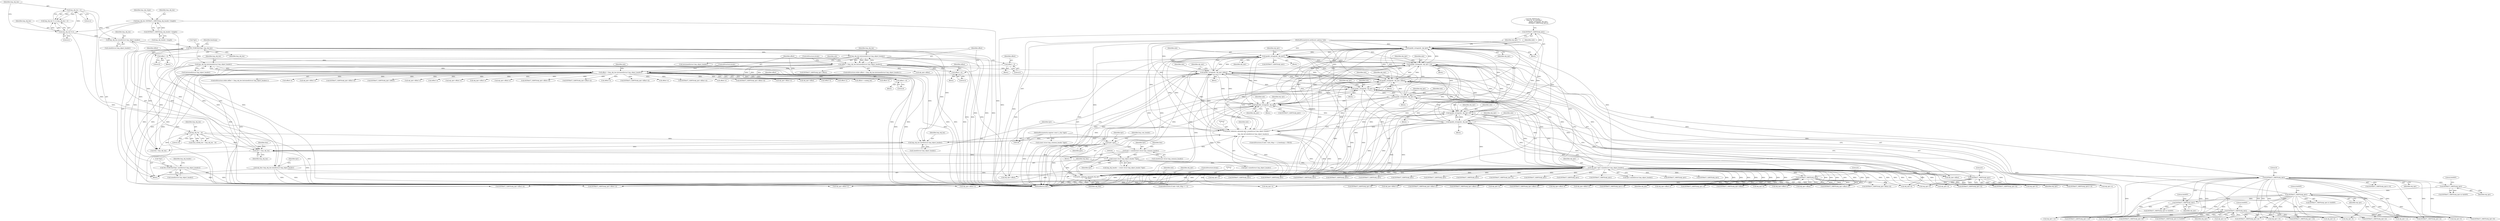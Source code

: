 digraph "1_tcpdump_a25211918f2e790c67d859d20ccf8dbb81da1598@pointer" {
"1000452" [label="(Call,EXTRACT_32BITS(obj_tptr))"];
"1000449" [label="(Call,ipaddr_string(ndo, obj_tptr))"];
"1000366" [label="(Call,ipaddr_string(ndo, obj_tptr))"];
"1001283" [label="(Call,ipaddr_string(ndo, obj_tptr+12))"];
"1001070" [label="(Call,ipaddr_string(ndo, obj_tptr+offset))"];
"1000947" [label="(Call,ipaddr_string(ndo, obj_tptr+offset))"];
"1001347" [label="(Call,print_unknown_data(ndo,obj_tptr,\"\n\t    \",obj_tlen))"];
"1001363" [label="(Call,print_unknown_data(ndo,tptr+sizeof(struct lmp_object_header),\"\n\t    \",\n                               lmp_obj_len-sizeof(struct lmp_object_header)))"];
"1000540" [label="(Call,ipaddr_string(ndo, obj_tptr+8))"];
"1000529" [label="(Call,ipaddr_string(ndo, obj_tptr+4))"];
"1000380" [label="(Call,ip6addr_string(ndo, obj_tptr))"];
"1000592" [label="(Call,ipaddr_string(ndo, obj_tptr+8))"];
"1000581" [label="(Call,ipaddr_string(ndo, obj_tptr+4))"];
"1000110" [label="(MethodParameterIn,netdissect_options *ndo)"];
"1000567" [label="(Call,EXTRACT_16BITS(obj_tptr))"];
"1000307" [label="(Call,obj_tptr=tptr+sizeof(struct lmp_object_header))"];
"1000243" [label="(Call,(const struct lmp_object_header *)tptr)"];
"1001374" [label="(Call,tptr+=lmp_obj_len)"];
"1001370" [label="(Call,lmp_obj_len-sizeof(struct lmp_object_header))"];
"1000934" [label="(Call,lmp_obj_len-(int)sizeof(struct lmp_object_header))"];
"1000319" [label="(Call,ND_TCHECK2(*tptr, lmp_obj_len))"];
"1000236" [label="(Call,ND_TCHECK2(*tptr, sizeof(struct lmp_object_header)))"];
"1000315" [label="(Call,lmp_obj_len-sizeof(struct lmp_object_header))"];
"1000264" [label="(Call,lmp_obj_len < 4)"];
"1000261" [label="(Call,lmp_obj_len % 4)"];
"1000246" [label="(Call,lmp_obj_len=EXTRACT_16BITS(lmp_obj_header->length))"];
"1000248" [label="(Call,EXTRACT_16BITS(lmp_obj_header->length))"];
"1001057" [label="(Call,lmp_obj_len-(int)sizeof(struct lmp_object_header))"];
"1000603" [label="(Call,lmp_obj_len - 16)"];
"1000223" [label="(Call,tptr+=sizeof(const struct lmp_common_header))"];
"1000129" [label="(Call,tptr=pptr)"];
"1000111" [label="(MethodParameterIn,register const u_char *pptr)"];
"1000516" [label="(Call,EXTRACT_16BITS(obj_tptr))"];
"1000313" [label="(Call,obj_tlen=lmp_obj_len-sizeof(struct lmp_object_header))"];
"1000932" [label="(Call,offset < (lmp_obj_len-(int)sizeof(struct lmp_object_header)))"];
"1001035" [label="(Call,offset+=8)"];
"1000928" [label="(Call,offset = 0)"];
"1001055" [label="(Call,offset < (lmp_obj_len-(int)sizeof(struct lmp_object_header)))"];
"1001079" [label="(Call,offset+=4)"];
"1001051" [label="(Call,offset = 0)"];
"1001208" [label="(Call,EXTRACT_16BITS(obj_tptr))"];
"1001204" [label="(Call,EXTRACT_16BITS(obj_tptr))"];
"1001153" [label="(Call,EXTRACT_16BITS(obj_tptr))"];
"1001186" [label="(Call,EXTRACT_16BITS(obj_tptr))"];
"1001182" [label="(Call,EXTRACT_16BITS(obj_tptr))"];
"1000224" [label="(Identifier,tptr)"];
"1000133" [label="(Identifier,lmp_com_header)"];
"1001302" [label="(Call,EXTRACT_32BITS(obj_tptr))"];
"1000241" [label="(Call,lmp_obj_header = (const struct lmp_object_header *)tptr)"];
"1000694" [label="(Call,EXTRACT_16BITS(obj_tptr+offset+2))"];
"1001058" [label="(Identifier,lmp_obj_len)"];
"1000443" [label="(Call,ND_PRINT((ndo, \"\n\t    Node ID: %s (0x%08x)\",\n                        ipaddr_string(ndo, obj_tptr),\n                        EXTRACT_32BITS(obj_tptr))))"];
"1001289" [label="(Call,obj_tptr+12)"];
"1000727" [label="(Call,EXTRACT_32BITS(obj_tptr+offset+8))"];
"1000597" [label="(Call,EXTRACT_32BITS(obj_tptr+8))"];
"1001052" [label="(Identifier,offset)"];
"1000134" [label="(Call,(const struct lmp_common_header *)pptr)"];
"1000967" [label="(Call,offset+4)"];
"1000367" [label="(Identifier,ndo)"];
"1000706" [label="(Call,obj_tptr+offset+4)"];
"1001363" [label="(Call,print_unknown_data(ndo,tptr+sizeof(struct lmp_object_header),\"\n\t    \",\n                               lmp_obj_len-sizeof(struct lmp_object_header)))"];
"1000536" [label="(Call,obj_tptr+4)"];
"1001208" [label="(Call,EXTRACT_16BITS(obj_tptr))"];
"1000264" [label="(Call,lmp_obj_len < 4)"];
"1000931" [label="(ControlStructure,while (offset < (lmp_obj_len-(int)sizeof(struct lmp_object_header)) ))"];
"1001031" [label="(Call,offset+4)"];
"1001070" [label="(Call,ipaddr_string(ndo, obj_tptr+offset))"];
"1001153" [label="(Call,EXTRACT_16BITS(obj_tptr))"];
"1001183" [label="(Identifier,obj_tptr)"];
"1001246" [label="(Call,EXTRACT_16BITS(obj_tptr+4))"];
"1001256" [label="(Call,obj_tptr+6)"];
"1000567" [label="(Call,EXTRACT_16BITS(obj_tptr))"];
"1000604" [label="(Identifier,lmp_obj_len)"];
"1000129" [label="(Call,tptr=pptr)"];
"1000369" [label="(Call,EXTRACT_32BITS(obj_tptr))"];
"1001374" [label="(Call,tptr+=lmp_obj_len)"];
"1000547" [label="(Identifier,obj_tptr)"];
"1000948" [label="(Identifier,ndo)"];
"1001057" [label="(Call,lmp_obj_len-(int)sizeof(struct lmp_object_header))"];
"1001069" [label="(Block,)"];
"1001370" [label="(Call,lmp_obj_len-sizeof(struct lmp_object_header))"];
"1001003" [label="(Call,obj_tptr+offset+4)"];
"1001079" [label="(Call,offset+=4)"];
"1001264" [label="(Call,EXTRACT_16BITS(obj_tptr+8))"];
"1001082" [label="(ControlStructure,break;)"];
"1000974" [label="(Call,EXTRACT_32BITS(obj_tptr+offset+4))"];
"1000260" [label="(Call,lmp_obj_len % 4 || lmp_obj_len < 4)"];
"1001365" [label="(Call,tptr+sizeof(struct lmp_object_header))"];
"1001377" [label="(Call,tlen-=lmp_obj_len)"];
"1001274" [label="(Call,obj_tptr+10)"];
"1000952" [label="(Call,EXTRACT_32BITS(obj_tptr+offset))"];
"1000450" [label="(Identifier,ndo)"];
"1001075" [label="(Call,EXTRACT_32BITS(obj_tptr+offset))"];
"1001185" [label="(Call,EXTRACT_16BITS(obj_tptr) & 0x00FF)"];
"1001351" [label="(Identifier,obj_tlen)"];
"1001203" [label="(Call,EXTRACT_16BITS(obj_tptr) & 0x00FF)"];
"1001273" [label="(Call,EXTRACT_16BITS(obj_tptr+10))"];
"1000225" [label="(Call,sizeof(const struct lmp_common_header))"];
"1000308" [label="(Identifier,obj_tptr)"];
"1000664" [label="(Call,offset+2)"];
"1001330" [label="(Call,obj_tptr+2)"];
"1000246" [label="(Call,lmp_obj_len=EXTRACT_16BITS(lmp_obj_header->length))"];
"1001029" [label="(Call,obj_tptr+offset+4)"];
"1000322" [label="(Identifier,lmp_obj_len)"];
"1001247" [label="(Call,obj_tptr+4)"];
"1000316" [label="(Identifier,lmp_obj_len)"];
"1000594" [label="(Call,obj_tptr+8)"];
"1000131" [label="(Identifier,pptr)"];
"1000935" [label="(Identifier,lmp_obj_len)"];
"1001210" [label="(Literal,0x00FF)"];
"1001102" [label="(Call,EXTRACT_32BITS(obj_tptr))"];
"1001023" [label="(Call,offset+4)"];
"1000662" [label="(Call,obj_tptr+offset+2)"];
"1001221" [label="(Call,obj_tptr+2)"];
"1001255" [label="(Call,EXTRACT_16BITS(obj_tptr+6))"];
"1000991" [label="(Call,obj_tptr+offset+4)"];
"1001288" [label="(Call,EXTRACT_32BITS(obj_tptr+12))"];
"1001348" [label="(Identifier,ndo)"];
"1000752" [label="(Call,EXTRACT_32BITS(obj_tptr+offset+4))"];
"1001378" [label="(Identifier,tlen)"];
"1000541" [label="(Identifier,ndo)"];
"1000669" [label="(Call,EXTRACT_16BITS(obj_tptr+offset+2))"];
"1001155" [label="(Literal,8)"];
"1001152" [label="(Call,EXTRACT_16BITS(obj_tptr)>>8)"];
"1000265" [label="(Identifier,lmp_obj_len)"];
"1000366" [label="(Call,ipaddr_string(ndo, obj_tptr))"];
"1001080" [label="(Identifier,offset)"];
"1000592" [label="(Call,ipaddr_string(ndo, obj_tptr+8))"];
"1000517" [label="(Identifier,obj_tptr)"];
"1000542" [label="(Call,obj_tptr+8)"];
"1001341" [label="(ControlStructure,if (ndo->ndo_vflag <= 1))"];
"1000568" [label="(Identifier,obj_tptr)"];
"1000324" [label="(Identifier,hexdump)"];
"1001066" [label="(Identifier,ndo)"];
"1001376" [label="(Identifier,lmp_obj_len)"];
"1000253" [label="(Identifier,lmp_obj_ctype)"];
"1001186" [label="(Call,EXTRACT_16BITS(obj_tptr))"];
"1000381" [label="(Identifier,ndo)"];
"1001021" [label="(Call,obj_tptr+offset+4)"];
"1001206" [label="(Literal,0x00FF)"];
"1000975" [label="(Call,obj_tptr+offset+4)"];
"1000261" [label="(Call,lmp_obj_len % 4)"];
"1000537" [label="(Identifier,obj_tptr)"];
"1000943" [label="(Identifier,ndo)"];
"1000755" [label="(Call,offset+4)"];
"1001209" [label="(Identifier,obj_tptr)"];
"1001181" [label="(Call,EXTRACT_16BITS(obj_tptr) & 0x00FF)"];
"1000930" [label="(Literal,0)"];
"1000415" [label="(Call,EXTRACT_32BITS(obj_tptr))"];
"1001055" [label="(Call,offset < (lmp_obj_len-(int)sizeof(struct lmp_object_header)))"];
"1000588" [label="(Call,obj_tptr+4)"];
"1000954" [label="(Identifier,obj_tptr)"];
"1000964" [label="(Call,EXTRACT_32BITS(obj_tptr+offset+4))"];
"1001204" [label="(Call,EXTRACT_16BITS(obj_tptr))"];
"1001375" [label="(Identifier,tptr)"];
"1000382" [label="(Identifier,obj_tptr)"];
"1000384" [label="(Identifier,obj_tptr)"];
"1000235" [label="(Block,)"];
"1000245" [label="(Identifier,tptr)"];
"1000242" [label="(Identifier,lmp_obj_header)"];
"1000228" [label="(Identifier,tlen)"];
"1000530" [label="(Identifier,ndo)"];
"1000946" [label="(Block,)"];
"1001072" [label="(Call,obj_tptr+offset)"];
"1001371" [label="(Identifier,lmp_obj_len)"];
"1001036" [label="(Identifier,offset)"];
"1001002" [label="(Call,EXTRACT_32BITS(obj_tptr+offset+4))"];
"1000448" [label="(Block,)"];
"1000892" [label="(Call,EXTRACT_16BITS(obj_tptr))"];
"1000977" [label="(Call,offset+4)"];
"1000427" [label="(Call,EXTRACT_32BITS(obj_tptr))"];
"1001037" [label="(Literal,8)"];
"1001054" [label="(ControlStructure,while (offset < (lmp_obj_len-(int)sizeof(struct lmp_object_header)) ))"];
"1000451" [label="(Identifier,obj_tptr)"];
"1000582" [label="(Identifier,ndo)"];
"1000540" [label="(Call,ipaddr_string(ndo, obj_tptr+8))"];
"1000705" [label="(Call,EXTRACT_32BITS(obj_tptr+offset+4))"];
"1000928" [label="(Call,offset = 0)"];
"1000379" [label="(Block,)"];
"1001349" [label="(Identifier,obj_tptr)"];
"1000263" [label="(Literal,4)"];
"1001236" [label="(Call,obj_tptr+2)"];
"1001063" [label="(Block,)"];
"1001184" [label="(Literal,0x00FF)"];
"1000452" [label="(Call,EXTRACT_32BITS(obj_tptr))"];
"1001081" [label="(Literal,4)"];
"1001284" [label="(Identifier,ndo)"];
"1000535" [label="(Call,EXTRACT_32BITS(obj_tptr+4))"];
"1001235" [label="(Call,EXTRACT_16BITS(obj_tptr+2))"];
"1000309" [label="(Call,tptr+sizeof(struct lmp_object_header))"];
"1000934" [label="(Call,lmp_obj_len-(int)sizeof(struct lmp_object_header))"];
"1000383" [label="(Call,EXTRACT_32BITS(obj_tptr))"];
"1000343" [label="(Call,EXTRACT_32BITS(obj_tptr))"];
"1001282" [label="(Block,)"];
"1000583" [label="(Call,obj_tptr+4)"];
"1000314" [label="(Identifier,obj_tlen)"];
"1001114" [label="(Call,EXTRACT_32BITS(obj_tptr))"];
"1000728" [label="(Call,obj_tptr+offset+8)"];
"1000380" [label="(Call,ip6addr_string(ndo, obj_tptr))"];
"1000569" [label="(Literal,8)"];
"1000914" [label="(Call,EXTRACT_32BITS(obj_tptr))"];
"1001051" [label="(Call,offset = 0)"];
"1000695" [label="(Call,obj_tptr+offset+2)"];
"1001364" [label="(Identifier,ndo)"];
"1000110" [label="(MethodParameterIn,netdissect_options *ndo)"];
"1000315" [label="(Call,lmp_obj_len-sizeof(struct lmp_object_header))"];
"1000790" [label="(Call,EXTRACT_16BITS(obj_tptr))"];
"1000266" [label="(Literal,4)"];
"1001352" [label="(ControlStructure,break;)"];
"1000531" [label="(Call,obj_tptr+4)"];
"1001329" [label="(Call,EXTRACT_16BITS(obj_tptr+2))"];
"1000949" [label="(Call,obj_tptr+offset)"];
"1001154" [label="(Identifier,obj_tptr)"];
"1000687" [label="(Call,obj_tptr+offset+2)"];
"1000587" [label="(Call,EXTRACT_32BITS(obj_tptr+4))"];
"1001353" [label="(ControlStructure,if (ndo->ndo_vflag > 1 || hexdump==TRUE))"];
"1000248" [label="(Call,EXTRACT_16BITS(lmp_obj_header->length))"];
"1000936" [label="(Call,(int)sizeof(struct lmp_object_header))"];
"1001265" [label="(Call,obj_tptr+8)"];
"1001283" [label="(Call,ipaddr_string(ndo, obj_tptr+12))"];
"1001369" [label="(Literal,\"\n\t    \")"];
"1000546" [label="(Call,obj_tptr+8)"];
"1001220" [label="(Call,EXTRACT_16BITS(obj_tptr+2))"];
"1000494" [label="(Call,EXTRACT_32BITS(obj_tptr))"];
"1000516" [label="(Call,EXTRACT_16BITS(obj_tptr))"];
"1000518" [label="(Literal,8)"];
"1001071" [label="(Identifier,ndo)"];
"1000539" [label="(Block,)"];
"1000661" [label="(Call,EXTRACT_16BITS(obj_tptr+offset+2))"];
"1000223" [label="(Call,tptr+=sizeof(const struct lmp_common_header))"];
"1000545" [label="(Call,EXTRACT_32BITS(obj_tptr+8))"];
"1000990" [label="(Call,EXTRACT_32BITS(obj_tptr+offset+4))"];
"1000365" [label="(Block,)"];
"1000767" [label="(Call,offset+=subobj_len)"];
"1000394" [label="(Call,EXTRACT_32BITS(obj_tptr))"];
"1000940" [label="(Block,)"];
"1000471" [label="(Call,EXTRACT_16BITS(obj_tptr))"];
"1000449" [label="(Call,ipaddr_string(ndo, obj_tptr))"];
"1001347" [label="(Call,print_unknown_data(ndo,obj_tptr,\"\n\t    \",obj_tlen))"];
"1000591" [label="(Block,)"];
"1001056" [label="(Identifier,offset)"];
"1000320" [label="(Call,*tptr)"];
"1000603" [label="(Call,lmp_obj_len - 16)"];
"1000262" [label="(Identifier,lmp_obj_len)"];
"1000605" [label="(Literal,16)"];
"1001372" [label="(Call,sizeof(struct lmp_object_header))"];
"1000753" [label="(Call,obj_tptr+offset+4)"];
"1000529" [label="(Call,ipaddr_string(ndo, obj_tptr+4))"];
"1000580" [label="(Block,)"];
"1000239" [label="(Call,sizeof(struct lmp_object_header))"];
"1000599" [label="(Identifier,obj_tptr)"];
"1000598" [label="(Call,obj_tptr+8)"];
"1001187" [label="(Identifier,obj_tptr)"];
"1000932" [label="(Call,offset < (lmp_obj_len-(int)sizeof(struct lmp_object_header)))"];
"1000321" [label="(Identifier,tptr)"];
"1000670" [label="(Call,obj_tptr+offset+2)"];
"1000589" [label="(Identifier,obj_tptr)"];
"1001053" [label="(Literal,0)"];
"1001205" [label="(Identifier,obj_tptr)"];
"1000313" [label="(Call,obj_tlen=lmp_obj_len-sizeof(struct lmp_object_header))"];
"1000368" [label="(Identifier,obj_tptr)"];
"1000581" [label="(Call,ipaddr_string(ndo, obj_tptr+4))"];
"1001350" [label="(Literal,\"\n\t    \")"];
"1000993" [label="(Call,offset+4)"];
"1000925" [label="(Block,)"];
"1001188" [label="(Literal,0x00FF)"];
"1000247" [label="(Identifier,lmp_obj_len)"];
"1000929" [label="(Identifier,offset)"];
"1001028" [label="(Call,EXTRACT_32BITS(obj_tptr+offset+4))"];
"1001207" [label="(Call,EXTRACT_16BITS(obj_tptr) & 0x00FF)"];
"1001285" [label="(Call,obj_tptr+12)"];
"1000622" [label="(Call,obj_tptr+offset)"];
"1000686" [label="(Call,EXTRACT_16BITS(obj_tptr+offset+2))"];
"1001386" [label="(MethodReturn,RET)"];
"1000453" [label="(Identifier,obj_tptr)"];
"1000933" [label="(Identifier,offset)"];
"1001048" [label="(Block,)"];
"1000130" [label="(Identifier,tptr)"];
"1001059" [label="(Call,(int)sizeof(struct lmp_object_header))"];
"1000601" [label="(Call,total_subobj_len = lmp_obj_len - 16)"];
"1001005" [label="(Call,offset+4)"];
"1001290" [label="(Identifier,obj_tptr)"];
"1000236" [label="(Call,ND_TCHECK2(*tptr, sizeof(struct lmp_object_header)))"];
"1000566" [label="(Call,EXTRACT_16BITS(obj_tptr)>>8)"];
"1000621" [label="(Call,EXTRACT_16BITS(obj_tptr+offset))"];
"1000947" [label="(Call,ipaddr_string(ndo, obj_tptr+offset))"];
"1000249" [label="(Call,lmp_obj_header->length)"];
"1000370" [label="(Identifier,obj_tptr)"];
"1000593" [label="(Identifier,ndo)"];
"1000515" [label="(Call,EXTRACT_16BITS(obj_tptr)>>8)"];
"1001038" [label="(ControlStructure,break;)"];
"1001077" [label="(Identifier,obj_tptr)"];
"1000528" [label="(Block,)"];
"1000111" [label="(MethodParameterIn,register const u_char *pptr)"];
"1000237" [label="(Call,*tptr)"];
"1000319" [label="(Call,ND_TCHECK2(*tptr, lmp_obj_len))"];
"1001076" [label="(Call,obj_tptr+offset)"];
"1000113" [label="(Block,)"];
"1001182" [label="(Call,EXTRACT_16BITS(obj_tptr))"];
"1000243" [label="(Call,(const struct lmp_object_header *)tptr)"];
"1001020" [label="(Call,EXTRACT_32BITS(obj_tptr+offset+4))"];
"1001136" [label="(Call,EXTRACT_16BITS(obj_tptr))"];
"1000965" [label="(Call,obj_tptr+offset+4)"];
"1000317" [label="(Call,sizeof(struct lmp_object_header))"];
"1000307" [label="(Call,obj_tptr=tptr+sizeof(struct lmp_object_header))"];
"1001035" [label="(Call,offset+=8)"];
"1000953" [label="(Call,obj_tptr+offset)"];
"1000452" -> "1000448"  [label="AST: "];
"1000452" -> "1000453"  [label="CFG: "];
"1000453" -> "1000452"  [label="AST: "];
"1000443" -> "1000452"  [label="CFG: "];
"1000452" -> "1001386"  [label="DDG: "];
"1000452" -> "1001386"  [label="DDG: "];
"1000449" -> "1000452"  [label="DDG: "];
"1000449" -> "1000448"  [label="AST: "];
"1000449" -> "1000451"  [label="CFG: "];
"1000450" -> "1000449"  [label="AST: "];
"1000451" -> "1000449"  [label="AST: "];
"1000453" -> "1000449"  [label="CFG: "];
"1000449" -> "1001386"  [label="DDG: "];
"1000449" -> "1001386"  [label="DDG: "];
"1000449" -> "1000366"  [label="DDG: "];
"1000449" -> "1000380"  [label="DDG: "];
"1000366" -> "1000449"  [label="DDG: "];
"1001283" -> "1000449"  [label="DDG: "];
"1001070" -> "1000449"  [label="DDG: "];
"1000947" -> "1000449"  [label="DDG: "];
"1001347" -> "1000449"  [label="DDG: "];
"1001363" -> "1000449"  [label="DDG: "];
"1000540" -> "1000449"  [label="DDG: "];
"1000380" -> "1000449"  [label="DDG: "];
"1000592" -> "1000449"  [label="DDG: "];
"1000110" -> "1000449"  [label="DDG: "];
"1000307" -> "1000449"  [label="DDG: "];
"1000449" -> "1000529"  [label="DDG: "];
"1000449" -> "1000581"  [label="DDG: "];
"1000449" -> "1000947"  [label="DDG: "];
"1000449" -> "1001070"  [label="DDG: "];
"1000449" -> "1001283"  [label="DDG: "];
"1000449" -> "1001347"  [label="DDG: "];
"1000449" -> "1001363"  [label="DDG: "];
"1000366" -> "1000365"  [label="AST: "];
"1000366" -> "1000368"  [label="CFG: "];
"1000367" -> "1000366"  [label="AST: "];
"1000368" -> "1000366"  [label="AST: "];
"1000370" -> "1000366"  [label="CFG: "];
"1000366" -> "1001386"  [label="DDG: "];
"1000366" -> "1001386"  [label="DDG: "];
"1001283" -> "1000366"  [label="DDG: "];
"1001070" -> "1000366"  [label="DDG: "];
"1000947" -> "1000366"  [label="DDG: "];
"1001347" -> "1000366"  [label="DDG: "];
"1001363" -> "1000366"  [label="DDG: "];
"1000540" -> "1000366"  [label="DDG: "];
"1000380" -> "1000366"  [label="DDG: "];
"1000592" -> "1000366"  [label="DDG: "];
"1000110" -> "1000366"  [label="DDG: "];
"1000307" -> "1000366"  [label="DDG: "];
"1000366" -> "1000369"  [label="DDG: "];
"1000366" -> "1000380"  [label="DDG: "];
"1000366" -> "1000529"  [label="DDG: "];
"1000366" -> "1000581"  [label="DDG: "];
"1000366" -> "1000947"  [label="DDG: "];
"1000366" -> "1001070"  [label="DDG: "];
"1000366" -> "1001283"  [label="DDG: "];
"1000366" -> "1001347"  [label="DDG: "];
"1000366" -> "1001363"  [label="DDG: "];
"1001283" -> "1001282"  [label="AST: "];
"1001283" -> "1001285"  [label="CFG: "];
"1001284" -> "1001283"  [label="AST: "];
"1001285" -> "1001283"  [label="AST: "];
"1001290" -> "1001283"  [label="CFG: "];
"1001283" -> "1001386"  [label="DDG: "];
"1001283" -> "1001386"  [label="DDG: "];
"1001283" -> "1000380"  [label="DDG: "];
"1001283" -> "1000529"  [label="DDG: "];
"1001283" -> "1000581"  [label="DDG: "];
"1001283" -> "1000947"  [label="DDG: "];
"1001283" -> "1001070"  [label="DDG: "];
"1001070" -> "1001283"  [label="DDG: "];
"1000947" -> "1001283"  [label="DDG: "];
"1001347" -> "1001283"  [label="DDG: "];
"1001363" -> "1001283"  [label="DDG: "];
"1000540" -> "1001283"  [label="DDG: "];
"1000380" -> "1001283"  [label="DDG: "];
"1000592" -> "1001283"  [label="DDG: "];
"1000110" -> "1001283"  [label="DDG: "];
"1001208" -> "1001283"  [label="DDG: "];
"1001153" -> "1001283"  [label="DDG: "];
"1001186" -> "1001283"  [label="DDG: "];
"1001283" -> "1001347"  [label="DDG: "];
"1001283" -> "1001363"  [label="DDG: "];
"1001070" -> "1001069"  [label="AST: "];
"1001070" -> "1001072"  [label="CFG: "];
"1001071" -> "1001070"  [label="AST: "];
"1001072" -> "1001070"  [label="AST: "];
"1001077" -> "1001070"  [label="CFG: "];
"1001070" -> "1001386"  [label="DDG: "];
"1001070" -> "1001386"  [label="DDG: "];
"1001070" -> "1000380"  [label="DDG: "];
"1001070" -> "1000529"  [label="DDG: "];
"1001070" -> "1000581"  [label="DDG: "];
"1001070" -> "1000947"  [label="DDG: "];
"1000947" -> "1001070"  [label="DDG: "];
"1001347" -> "1001070"  [label="DDG: "];
"1001363" -> "1001070"  [label="DDG: "];
"1000540" -> "1001070"  [label="DDG: "];
"1000380" -> "1001070"  [label="DDG: "];
"1000592" -> "1001070"  [label="DDG: "];
"1000110" -> "1001070"  [label="DDG: "];
"1000307" -> "1001070"  [label="DDG: "];
"1001055" -> "1001070"  [label="DDG: "];
"1001070" -> "1001347"  [label="DDG: "];
"1001070" -> "1001363"  [label="DDG: "];
"1000947" -> "1000946"  [label="AST: "];
"1000947" -> "1000949"  [label="CFG: "];
"1000948" -> "1000947"  [label="AST: "];
"1000949" -> "1000947"  [label="AST: "];
"1000954" -> "1000947"  [label="CFG: "];
"1000947" -> "1001386"  [label="DDG: "];
"1000947" -> "1001386"  [label="DDG: "];
"1000947" -> "1000380"  [label="DDG: "];
"1000947" -> "1000529"  [label="DDG: "];
"1000947" -> "1000581"  [label="DDG: "];
"1001347" -> "1000947"  [label="DDG: "];
"1001363" -> "1000947"  [label="DDG: "];
"1000540" -> "1000947"  [label="DDG: "];
"1000380" -> "1000947"  [label="DDG: "];
"1000592" -> "1000947"  [label="DDG: "];
"1000110" -> "1000947"  [label="DDG: "];
"1000307" -> "1000947"  [label="DDG: "];
"1000932" -> "1000947"  [label="DDG: "];
"1000947" -> "1001347"  [label="DDG: "];
"1000947" -> "1001363"  [label="DDG: "];
"1001347" -> "1001341"  [label="AST: "];
"1001347" -> "1001351"  [label="CFG: "];
"1001348" -> "1001347"  [label="AST: "];
"1001349" -> "1001347"  [label="AST: "];
"1001350" -> "1001347"  [label="AST: "];
"1001351" -> "1001347"  [label="AST: "];
"1001352" -> "1001347"  [label="CFG: "];
"1001347" -> "1001386"  [label="DDG: "];
"1001347" -> "1001386"  [label="DDG: "];
"1001347" -> "1001386"  [label="DDG: "];
"1001347" -> "1001386"  [label="DDG: "];
"1001347" -> "1000380"  [label="DDG: "];
"1001347" -> "1000529"  [label="DDG: "];
"1001347" -> "1000581"  [label="DDG: "];
"1001363" -> "1001347"  [label="DDG: "];
"1000540" -> "1001347"  [label="DDG: "];
"1000380" -> "1001347"  [label="DDG: "];
"1000592" -> "1001347"  [label="DDG: "];
"1000110" -> "1001347"  [label="DDG: "];
"1000307" -> "1001347"  [label="DDG: "];
"1000313" -> "1001347"  [label="DDG: "];
"1001347" -> "1001363"  [label="DDG: "];
"1001363" -> "1001353"  [label="AST: "];
"1001363" -> "1001370"  [label="CFG: "];
"1001364" -> "1001363"  [label="AST: "];
"1001365" -> "1001363"  [label="AST: "];
"1001369" -> "1001363"  [label="AST: "];
"1001370" -> "1001363"  [label="AST: "];
"1001375" -> "1001363"  [label="CFG: "];
"1001363" -> "1001386"  [label="DDG: "];
"1001363" -> "1001386"  [label="DDG: "];
"1001363" -> "1001386"  [label="DDG: "];
"1001363" -> "1001386"  [label="DDG: "];
"1001363" -> "1000380"  [label="DDG: "];
"1001363" -> "1000529"  [label="DDG: "];
"1001363" -> "1000581"  [label="DDG: "];
"1000540" -> "1001363"  [label="DDG: "];
"1000380" -> "1001363"  [label="DDG: "];
"1000592" -> "1001363"  [label="DDG: "];
"1000110" -> "1001363"  [label="DDG: "];
"1000243" -> "1001363"  [label="DDG: "];
"1001370" -> "1001363"  [label="DDG: "];
"1000540" -> "1000539"  [label="AST: "];
"1000540" -> "1000542"  [label="CFG: "];
"1000541" -> "1000540"  [label="AST: "];
"1000542" -> "1000540"  [label="AST: "];
"1000547" -> "1000540"  [label="CFG: "];
"1000540" -> "1001386"  [label="DDG: "];
"1000540" -> "1001386"  [label="DDG: "];
"1000540" -> "1000380"  [label="DDG: "];
"1000540" -> "1000529"  [label="DDG: "];
"1000529" -> "1000540"  [label="DDG: "];
"1000110" -> "1000540"  [label="DDG: "];
"1000516" -> "1000540"  [label="DDG: "];
"1000307" -> "1000540"  [label="DDG: "];
"1000540" -> "1000581"  [label="DDG: "];
"1000529" -> "1000528"  [label="AST: "];
"1000529" -> "1000531"  [label="CFG: "];
"1000530" -> "1000529"  [label="AST: "];
"1000531" -> "1000529"  [label="AST: "];
"1000537" -> "1000529"  [label="CFG: "];
"1000529" -> "1001386"  [label="DDG: "];
"1000380" -> "1000529"  [label="DDG: "];
"1000592" -> "1000529"  [label="DDG: "];
"1000110" -> "1000529"  [label="DDG: "];
"1000516" -> "1000529"  [label="DDG: "];
"1000307" -> "1000529"  [label="DDG: "];
"1000380" -> "1000379"  [label="AST: "];
"1000380" -> "1000382"  [label="CFG: "];
"1000381" -> "1000380"  [label="AST: "];
"1000382" -> "1000380"  [label="AST: "];
"1000384" -> "1000380"  [label="CFG: "];
"1000380" -> "1001386"  [label="DDG: "];
"1000380" -> "1001386"  [label="DDG: "];
"1000592" -> "1000380"  [label="DDG: "];
"1000110" -> "1000380"  [label="DDG: "];
"1000307" -> "1000380"  [label="DDG: "];
"1000380" -> "1000383"  [label="DDG: "];
"1000380" -> "1000581"  [label="DDG: "];
"1000592" -> "1000591"  [label="AST: "];
"1000592" -> "1000594"  [label="CFG: "];
"1000593" -> "1000592"  [label="AST: "];
"1000594" -> "1000592"  [label="AST: "];
"1000599" -> "1000592"  [label="CFG: "];
"1000592" -> "1001386"  [label="DDG: "];
"1000592" -> "1001386"  [label="DDG: "];
"1000592" -> "1000581"  [label="DDG: "];
"1000581" -> "1000592"  [label="DDG: "];
"1000110" -> "1000592"  [label="DDG: "];
"1000567" -> "1000592"  [label="DDG: "];
"1000307" -> "1000592"  [label="DDG: "];
"1000581" -> "1000580"  [label="AST: "];
"1000581" -> "1000583"  [label="CFG: "];
"1000582" -> "1000581"  [label="AST: "];
"1000583" -> "1000581"  [label="AST: "];
"1000589" -> "1000581"  [label="CFG: "];
"1000581" -> "1001386"  [label="DDG: "];
"1000110" -> "1000581"  [label="DDG: "];
"1000567" -> "1000581"  [label="DDG: "];
"1000307" -> "1000581"  [label="DDG: "];
"1000110" -> "1000109"  [label="AST: "];
"1000110" -> "1001386"  [label="DDG: "];
"1000567" -> "1000566"  [label="AST: "];
"1000567" -> "1000568"  [label="CFG: "];
"1000568" -> "1000567"  [label="AST: "];
"1000569" -> "1000567"  [label="CFG: "];
"1000567" -> "1001386"  [label="DDG: "];
"1000567" -> "1000566"  [label="DDG: "];
"1000307" -> "1000567"  [label="DDG: "];
"1000567" -> "1000583"  [label="DDG: "];
"1000567" -> "1000587"  [label="DDG: "];
"1000567" -> "1000588"  [label="DDG: "];
"1000567" -> "1000594"  [label="DDG: "];
"1000567" -> "1000597"  [label="DDG: "];
"1000567" -> "1000598"  [label="DDG: "];
"1000567" -> "1000621"  [label="DDG: "];
"1000567" -> "1000622"  [label="DDG: "];
"1000567" -> "1000661"  [label="DDG: "];
"1000567" -> "1000662"  [label="DDG: "];
"1000567" -> "1000669"  [label="DDG: "];
"1000567" -> "1000670"  [label="DDG: "];
"1000567" -> "1000686"  [label="DDG: "];
"1000567" -> "1000687"  [label="DDG: "];
"1000567" -> "1000694"  [label="DDG: "];
"1000567" -> "1000695"  [label="DDG: "];
"1000567" -> "1000705"  [label="DDG: "];
"1000567" -> "1000706"  [label="DDG: "];
"1000567" -> "1000727"  [label="DDG: "];
"1000567" -> "1000728"  [label="DDG: "];
"1000567" -> "1000752"  [label="DDG: "];
"1000567" -> "1000753"  [label="DDG: "];
"1000307" -> "1000235"  [label="AST: "];
"1000307" -> "1000309"  [label="CFG: "];
"1000308" -> "1000307"  [label="AST: "];
"1000309" -> "1000307"  [label="AST: "];
"1000314" -> "1000307"  [label="CFG: "];
"1000307" -> "1001386"  [label="DDG: "];
"1000307" -> "1001386"  [label="DDG: "];
"1000243" -> "1000307"  [label="DDG: "];
"1000307" -> "1000343"  [label="DDG: "];
"1000307" -> "1000394"  [label="DDG: "];
"1000307" -> "1000415"  [label="DDG: "];
"1000307" -> "1000427"  [label="DDG: "];
"1000307" -> "1000471"  [label="DDG: "];
"1000307" -> "1000494"  [label="DDG: "];
"1000307" -> "1000516"  [label="DDG: "];
"1000307" -> "1000531"  [label="DDG: "];
"1000307" -> "1000535"  [label="DDG: "];
"1000307" -> "1000536"  [label="DDG: "];
"1000307" -> "1000542"  [label="DDG: "];
"1000307" -> "1000545"  [label="DDG: "];
"1000307" -> "1000546"  [label="DDG: "];
"1000307" -> "1000583"  [label="DDG: "];
"1000307" -> "1000587"  [label="DDG: "];
"1000307" -> "1000588"  [label="DDG: "];
"1000307" -> "1000594"  [label="DDG: "];
"1000307" -> "1000597"  [label="DDG: "];
"1000307" -> "1000598"  [label="DDG: "];
"1000307" -> "1000621"  [label="DDG: "];
"1000307" -> "1000622"  [label="DDG: "];
"1000307" -> "1000661"  [label="DDG: "];
"1000307" -> "1000662"  [label="DDG: "];
"1000307" -> "1000669"  [label="DDG: "];
"1000307" -> "1000670"  [label="DDG: "];
"1000307" -> "1000686"  [label="DDG: "];
"1000307" -> "1000687"  [label="DDG: "];
"1000307" -> "1000694"  [label="DDG: "];
"1000307" -> "1000695"  [label="DDG: "];
"1000307" -> "1000705"  [label="DDG: "];
"1000307" -> "1000706"  [label="DDG: "];
"1000307" -> "1000727"  [label="DDG: "];
"1000307" -> "1000728"  [label="DDG: "];
"1000307" -> "1000752"  [label="DDG: "];
"1000307" -> "1000753"  [label="DDG: "];
"1000307" -> "1000790"  [label="DDG: "];
"1000307" -> "1000892"  [label="DDG: "];
"1000307" -> "1000914"  [label="DDG: "];
"1000307" -> "1000949"  [label="DDG: "];
"1000307" -> "1001072"  [label="DDG: "];
"1000307" -> "1001102"  [label="DDG: "];
"1000307" -> "1001114"  [label="DDG: "];
"1000307" -> "1001136"  [label="DDG: "];
"1000307" -> "1001153"  [label="DDG: "];
"1000307" -> "1001302"  [label="DDG: "];
"1000307" -> "1001329"  [label="DDG: "];
"1000307" -> "1001330"  [label="DDG: "];
"1000243" -> "1000241"  [label="AST: "];
"1000243" -> "1000245"  [label="CFG: "];
"1000244" -> "1000243"  [label="AST: "];
"1000245" -> "1000243"  [label="AST: "];
"1000241" -> "1000243"  [label="CFG: "];
"1000243" -> "1001386"  [label="DDG: "];
"1000243" -> "1000241"  [label="DDG: "];
"1001374" -> "1000243"  [label="DDG: "];
"1000223" -> "1000243"  [label="DDG: "];
"1000243" -> "1000309"  [label="DDG: "];
"1000243" -> "1001365"  [label="DDG: "];
"1000243" -> "1001374"  [label="DDG: "];
"1001374" -> "1000235"  [label="AST: "];
"1001374" -> "1001376"  [label="CFG: "];
"1001375" -> "1001374"  [label="AST: "];
"1001376" -> "1001374"  [label="AST: "];
"1001378" -> "1001374"  [label="CFG: "];
"1001374" -> "1001386"  [label="DDG: "];
"1001370" -> "1001374"  [label="DDG: "];
"1000934" -> "1001374"  [label="DDG: "];
"1001057" -> "1001374"  [label="DDG: "];
"1000603" -> "1001374"  [label="DDG: "];
"1000319" -> "1001374"  [label="DDG: "];
"1001370" -> "1001372"  [label="CFG: "];
"1001371" -> "1001370"  [label="AST: "];
"1001372" -> "1001370"  [label="AST: "];
"1000934" -> "1001370"  [label="DDG: "];
"1001057" -> "1001370"  [label="DDG: "];
"1000603" -> "1001370"  [label="DDG: "];
"1000319" -> "1001370"  [label="DDG: "];
"1001370" -> "1001377"  [label="DDG: "];
"1000934" -> "1000932"  [label="AST: "];
"1000934" -> "1000936"  [label="CFG: "];
"1000935" -> "1000934"  [label="AST: "];
"1000936" -> "1000934"  [label="AST: "];
"1000932" -> "1000934"  [label="CFG: "];
"1000934" -> "1001386"  [label="DDG: "];
"1000934" -> "1001386"  [label="DDG: "];
"1000934" -> "1000932"  [label="DDG: "];
"1000934" -> "1000932"  [label="DDG: "];
"1000319" -> "1000934"  [label="DDG: "];
"1000934" -> "1001377"  [label="DDG: "];
"1000319" -> "1000235"  [label="AST: "];
"1000319" -> "1000322"  [label="CFG: "];
"1000320" -> "1000319"  [label="AST: "];
"1000322" -> "1000319"  [label="AST: "];
"1000324" -> "1000319"  [label="CFG: "];
"1000319" -> "1001386"  [label="DDG: "];
"1000319" -> "1001386"  [label="DDG: "];
"1000319" -> "1001386"  [label="DDG: "];
"1000319" -> "1000236"  [label="DDG: "];
"1000236" -> "1000319"  [label="DDG: "];
"1000315" -> "1000319"  [label="DDG: "];
"1000319" -> "1000603"  [label="DDG: "];
"1000319" -> "1001057"  [label="DDG: "];
"1000319" -> "1001377"  [label="DDG: "];
"1000236" -> "1000235"  [label="AST: "];
"1000236" -> "1000239"  [label="CFG: "];
"1000237" -> "1000236"  [label="AST: "];
"1000239" -> "1000236"  [label="AST: "];
"1000242" -> "1000236"  [label="CFG: "];
"1000236" -> "1001386"  [label="DDG: "];
"1000236" -> "1001386"  [label="DDG: "];
"1000315" -> "1000313"  [label="AST: "];
"1000315" -> "1000317"  [label="CFG: "];
"1000316" -> "1000315"  [label="AST: "];
"1000317" -> "1000315"  [label="AST: "];
"1000313" -> "1000315"  [label="CFG: "];
"1000315" -> "1000313"  [label="DDG: "];
"1000264" -> "1000315"  [label="DDG: "];
"1000261" -> "1000315"  [label="DDG: "];
"1000264" -> "1000260"  [label="AST: "];
"1000264" -> "1000266"  [label="CFG: "];
"1000265" -> "1000264"  [label="AST: "];
"1000266" -> "1000264"  [label="AST: "];
"1000260" -> "1000264"  [label="CFG: "];
"1000264" -> "1001386"  [label="DDG: "];
"1000264" -> "1000260"  [label="DDG: "];
"1000264" -> "1000260"  [label="DDG: "];
"1000261" -> "1000264"  [label="DDG: "];
"1000261" -> "1000260"  [label="AST: "];
"1000261" -> "1000263"  [label="CFG: "];
"1000262" -> "1000261"  [label="AST: "];
"1000263" -> "1000261"  [label="AST: "];
"1000265" -> "1000261"  [label="CFG: "];
"1000260" -> "1000261"  [label="CFG: "];
"1000261" -> "1001386"  [label="DDG: "];
"1000261" -> "1000260"  [label="DDG: "];
"1000261" -> "1000260"  [label="DDG: "];
"1000246" -> "1000261"  [label="DDG: "];
"1000246" -> "1000235"  [label="AST: "];
"1000246" -> "1000248"  [label="CFG: "];
"1000247" -> "1000246"  [label="AST: "];
"1000248" -> "1000246"  [label="AST: "];
"1000253" -> "1000246"  [label="CFG: "];
"1000246" -> "1001386"  [label="DDG: "];
"1000248" -> "1000246"  [label="DDG: "];
"1000248" -> "1000249"  [label="CFG: "];
"1000249" -> "1000248"  [label="AST: "];
"1000248" -> "1001386"  [label="DDG: "];
"1001057" -> "1001055"  [label="AST: "];
"1001057" -> "1001059"  [label="CFG: "];
"1001058" -> "1001057"  [label="AST: "];
"1001059" -> "1001057"  [label="AST: "];
"1001055" -> "1001057"  [label="CFG: "];
"1001057" -> "1001386"  [label="DDG: "];
"1001057" -> "1001386"  [label="DDG: "];
"1001057" -> "1001055"  [label="DDG: "];
"1001057" -> "1001055"  [label="DDG: "];
"1001057" -> "1001377"  [label="DDG: "];
"1000603" -> "1000601"  [label="AST: "];
"1000603" -> "1000605"  [label="CFG: "];
"1000604" -> "1000603"  [label="AST: "];
"1000605" -> "1000603"  [label="AST: "];
"1000601" -> "1000603"  [label="CFG: "];
"1000603" -> "1001386"  [label="DDG: "];
"1000603" -> "1000601"  [label="DDG: "];
"1000603" -> "1000601"  [label="DDG: "];
"1000603" -> "1001377"  [label="DDG: "];
"1000223" -> "1000113"  [label="AST: "];
"1000223" -> "1000225"  [label="CFG: "];
"1000224" -> "1000223"  [label="AST: "];
"1000225" -> "1000223"  [label="AST: "];
"1000228" -> "1000223"  [label="CFG: "];
"1000223" -> "1001386"  [label="DDG: "];
"1000129" -> "1000223"  [label="DDG: "];
"1000129" -> "1000113"  [label="AST: "];
"1000129" -> "1000131"  [label="CFG: "];
"1000130" -> "1000129"  [label="AST: "];
"1000131" -> "1000129"  [label="AST: "];
"1000133" -> "1000129"  [label="CFG: "];
"1000129" -> "1001386"  [label="DDG: "];
"1000111" -> "1000129"  [label="DDG: "];
"1000111" -> "1000109"  [label="AST: "];
"1000111" -> "1001386"  [label="DDG: "];
"1000111" -> "1000134"  [label="DDG: "];
"1000516" -> "1000515"  [label="AST: "];
"1000516" -> "1000517"  [label="CFG: "];
"1000517" -> "1000516"  [label="AST: "];
"1000518" -> "1000516"  [label="CFG: "];
"1000516" -> "1001386"  [label="DDG: "];
"1000516" -> "1000515"  [label="DDG: "];
"1000516" -> "1000531"  [label="DDG: "];
"1000516" -> "1000535"  [label="DDG: "];
"1000516" -> "1000536"  [label="DDG: "];
"1000516" -> "1000542"  [label="DDG: "];
"1000516" -> "1000545"  [label="DDG: "];
"1000516" -> "1000546"  [label="DDG: "];
"1000313" -> "1000235"  [label="AST: "];
"1000314" -> "1000313"  [label="AST: "];
"1000321" -> "1000313"  [label="CFG: "];
"1000313" -> "1001386"  [label="DDG: "];
"1000313" -> "1001386"  [label="DDG: "];
"1000932" -> "1000931"  [label="AST: "];
"1000933" -> "1000932"  [label="AST: "];
"1000943" -> "1000932"  [label="CFG: "];
"1001038" -> "1000932"  [label="CFG: "];
"1000932" -> "1001386"  [label="DDG: "];
"1000932" -> "1001386"  [label="DDG: "];
"1000932" -> "1001386"  [label="DDG: "];
"1000932" -> "1000661"  [label="DDG: "];
"1000932" -> "1000662"  [label="DDG: "];
"1000932" -> "1000664"  [label="DDG: "];
"1000932" -> "1000752"  [label="DDG: "];
"1000932" -> "1000753"  [label="DDG: "];
"1000932" -> "1000755"  [label="DDG: "];
"1000932" -> "1000767"  [label="DDG: "];
"1001035" -> "1000932"  [label="DDG: "];
"1000928" -> "1000932"  [label="DDG: "];
"1000932" -> "1000949"  [label="DDG: "];
"1000932" -> "1000952"  [label="DDG: "];
"1000932" -> "1000953"  [label="DDG: "];
"1000932" -> "1000964"  [label="DDG: "];
"1000932" -> "1000965"  [label="DDG: "];
"1000932" -> "1000967"  [label="DDG: "];
"1000932" -> "1000974"  [label="DDG: "];
"1000932" -> "1000975"  [label="DDG: "];
"1000932" -> "1000977"  [label="DDG: "];
"1000932" -> "1000990"  [label="DDG: "];
"1000932" -> "1000991"  [label="DDG: "];
"1000932" -> "1000993"  [label="DDG: "];
"1000932" -> "1001002"  [label="DDG: "];
"1000932" -> "1001003"  [label="DDG: "];
"1000932" -> "1001005"  [label="DDG: "];
"1000932" -> "1001020"  [label="DDG: "];
"1000932" -> "1001021"  [label="DDG: "];
"1000932" -> "1001023"  [label="DDG: "];
"1000932" -> "1001028"  [label="DDG: "];
"1000932" -> "1001029"  [label="DDG: "];
"1000932" -> "1001031"  [label="DDG: "];
"1000932" -> "1001035"  [label="DDG: "];
"1001035" -> "1000940"  [label="AST: "];
"1001035" -> "1001037"  [label="CFG: "];
"1001036" -> "1001035"  [label="AST: "];
"1001037" -> "1001035"  [label="AST: "];
"1000933" -> "1001035"  [label="CFG: "];
"1000928" -> "1000925"  [label="AST: "];
"1000928" -> "1000930"  [label="CFG: "];
"1000929" -> "1000928"  [label="AST: "];
"1000930" -> "1000928"  [label="AST: "];
"1000933" -> "1000928"  [label="CFG: "];
"1001055" -> "1001054"  [label="AST: "];
"1001056" -> "1001055"  [label="AST: "];
"1001066" -> "1001055"  [label="CFG: "];
"1001082" -> "1001055"  [label="CFG: "];
"1001055" -> "1001386"  [label="DDG: "];
"1001055" -> "1001386"  [label="DDG: "];
"1001055" -> "1001386"  [label="DDG: "];
"1001055" -> "1000661"  [label="DDG: "];
"1001055" -> "1000662"  [label="DDG: "];
"1001055" -> "1000664"  [label="DDG: "];
"1001055" -> "1000752"  [label="DDG: "];
"1001055" -> "1000753"  [label="DDG: "];
"1001055" -> "1000755"  [label="DDG: "];
"1001055" -> "1000767"  [label="DDG: "];
"1001079" -> "1001055"  [label="DDG: "];
"1001051" -> "1001055"  [label="DDG: "];
"1001055" -> "1001072"  [label="DDG: "];
"1001055" -> "1001075"  [label="DDG: "];
"1001055" -> "1001076"  [label="DDG: "];
"1001055" -> "1001079"  [label="DDG: "];
"1001079" -> "1001063"  [label="AST: "];
"1001079" -> "1001081"  [label="CFG: "];
"1001080" -> "1001079"  [label="AST: "];
"1001081" -> "1001079"  [label="AST: "];
"1001056" -> "1001079"  [label="CFG: "];
"1001051" -> "1001048"  [label="AST: "];
"1001051" -> "1001053"  [label="CFG: "];
"1001052" -> "1001051"  [label="AST: "];
"1001053" -> "1001051"  [label="AST: "];
"1001056" -> "1001051"  [label="CFG: "];
"1001208" -> "1001207"  [label="AST: "];
"1001208" -> "1001209"  [label="CFG: "];
"1001209" -> "1001208"  [label="AST: "];
"1001210" -> "1001208"  [label="CFG: "];
"1001208" -> "1001207"  [label="DDG: "];
"1001204" -> "1001208"  [label="DDG: "];
"1001208" -> "1001220"  [label="DDG: "];
"1001208" -> "1001221"  [label="DDG: "];
"1001208" -> "1001235"  [label="DDG: "];
"1001208" -> "1001236"  [label="DDG: "];
"1001208" -> "1001246"  [label="DDG: "];
"1001208" -> "1001247"  [label="DDG: "];
"1001208" -> "1001255"  [label="DDG: "];
"1001208" -> "1001256"  [label="DDG: "];
"1001208" -> "1001264"  [label="DDG: "];
"1001208" -> "1001265"  [label="DDG: "];
"1001208" -> "1001273"  [label="DDG: "];
"1001208" -> "1001274"  [label="DDG: "];
"1001208" -> "1001285"  [label="DDG: "];
"1001208" -> "1001288"  [label="DDG: "];
"1001208" -> "1001289"  [label="DDG: "];
"1001204" -> "1001203"  [label="AST: "];
"1001204" -> "1001205"  [label="CFG: "];
"1001205" -> "1001204"  [label="AST: "];
"1001206" -> "1001204"  [label="CFG: "];
"1001204" -> "1001203"  [label="DDG: "];
"1001153" -> "1001204"  [label="DDG: "];
"1001186" -> "1001204"  [label="DDG: "];
"1001153" -> "1001152"  [label="AST: "];
"1001153" -> "1001154"  [label="CFG: "];
"1001154" -> "1001153"  [label="AST: "];
"1001155" -> "1001153"  [label="CFG: "];
"1001153" -> "1001152"  [label="DDG: "];
"1001153" -> "1001182"  [label="DDG: "];
"1001153" -> "1001220"  [label="DDG: "];
"1001153" -> "1001221"  [label="DDG: "];
"1001153" -> "1001235"  [label="DDG: "];
"1001153" -> "1001236"  [label="DDG: "];
"1001153" -> "1001246"  [label="DDG: "];
"1001153" -> "1001247"  [label="DDG: "];
"1001153" -> "1001255"  [label="DDG: "];
"1001153" -> "1001256"  [label="DDG: "];
"1001153" -> "1001264"  [label="DDG: "];
"1001153" -> "1001265"  [label="DDG: "];
"1001153" -> "1001273"  [label="DDG: "];
"1001153" -> "1001274"  [label="DDG: "];
"1001153" -> "1001285"  [label="DDG: "];
"1001153" -> "1001288"  [label="DDG: "];
"1001153" -> "1001289"  [label="DDG: "];
"1001186" -> "1001185"  [label="AST: "];
"1001186" -> "1001187"  [label="CFG: "];
"1001187" -> "1001186"  [label="AST: "];
"1001188" -> "1001186"  [label="CFG: "];
"1001186" -> "1001185"  [label="DDG: "];
"1001182" -> "1001186"  [label="DDG: "];
"1001186" -> "1001220"  [label="DDG: "];
"1001186" -> "1001221"  [label="DDG: "];
"1001186" -> "1001235"  [label="DDG: "];
"1001186" -> "1001236"  [label="DDG: "];
"1001186" -> "1001246"  [label="DDG: "];
"1001186" -> "1001247"  [label="DDG: "];
"1001186" -> "1001255"  [label="DDG: "];
"1001186" -> "1001256"  [label="DDG: "];
"1001186" -> "1001264"  [label="DDG: "];
"1001186" -> "1001265"  [label="DDG: "];
"1001186" -> "1001273"  [label="DDG: "];
"1001186" -> "1001274"  [label="DDG: "];
"1001186" -> "1001285"  [label="DDG: "];
"1001186" -> "1001288"  [label="DDG: "];
"1001186" -> "1001289"  [label="DDG: "];
"1001182" -> "1001181"  [label="AST: "];
"1001182" -> "1001183"  [label="CFG: "];
"1001183" -> "1001182"  [label="AST: "];
"1001184" -> "1001182"  [label="CFG: "];
"1001182" -> "1001181"  [label="DDG: "];
}
